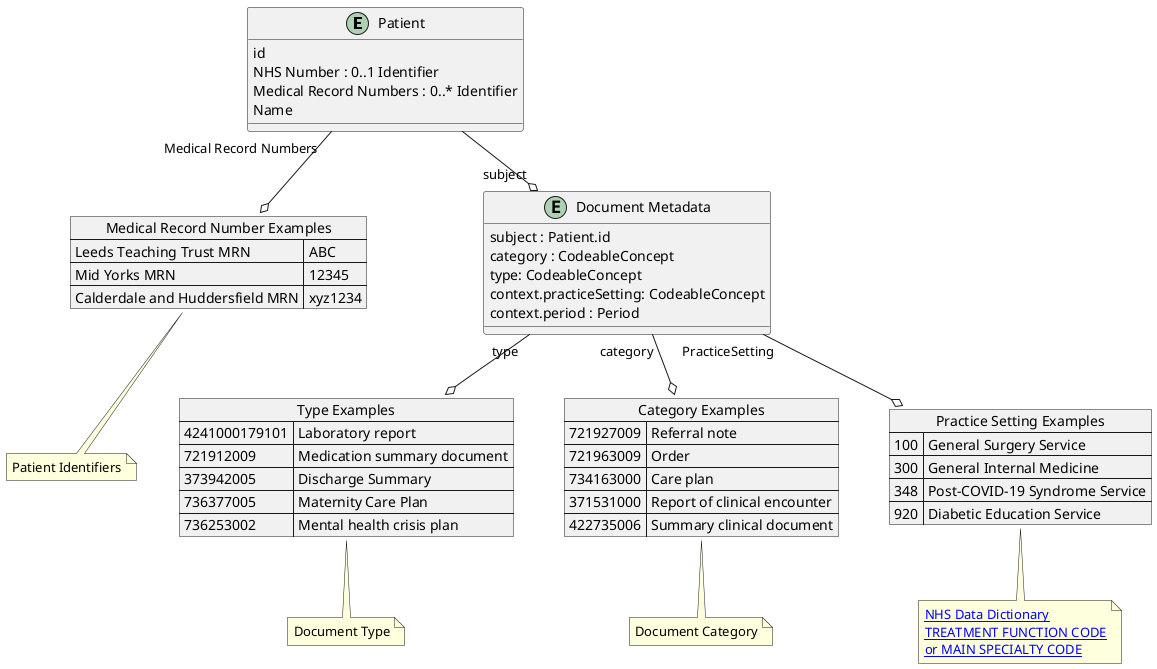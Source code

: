 @startuml

entity "Patient" as pat {
  id
  NHS Number : 0..1 Identifier
  Medical Record Numbers : 0..* Identifier
  Name
}

entity "Document Metadata" as document {
  subject : Patient.id
  category : CodeableConcept
  type: CodeableConcept
  context.practiceSetting: CodeableConcept
  context.period : Period
}

json "Practice Setting Examples" as PracticeSetting {
   "100":"General Surgery Service",
   "300":"General Internal Medicine",
   "348": "Post-COVID-19 Syndrome Service",
   "920":"Diabetic Education Service"
}
note as N4
[[https://www.datadictionary.nhs.uk/attributes/treatment_function_code.html NHS Data Dictionary\nTREATMENT FUNCTION CODE]]
[[https://www.datadictionary.nhs.uk/attributes/main_specialty_code.html or MAIN SPECIALTY CODE]]
end note
N4 .u. PracticeSetting

json "Medical Record Number Examples" as MedicalRecordNumbers {
   "Leeds Teaching Trust MRN":"ABC",
   "Mid Yorks MRN":"12345",
   "Calderdale and Huddersfield MRN":"xyz1234"
}
note as N2
Patient Identifiers
end note
N2 .u. MedicalRecordNumbers

json "Category Examples" as Category {
  "721927009":"Referral note",
  "721963009":"Order",
  "734163000":"Care plan",
  "371531000":"Report of clinical encounter",
  "422735006":"Summary clinical document"
}
note as N1
Document Category
end note
N1 .u. Category

json "Type Examples" as Type {
  "4241000179101":"Laboratory report",
  "721912009":"Medication summary document",
  "373942005":"Discharge Summary",
  "736377005":"Maternity Care Plan",
  "736253002":"Mental health crisis plan"
}
note as N3
Document Type
end note
N3 .u. Type

pat  --o "subject" document
pat "Medical Record Numbers" --o MedicalRecordNumbers
document "PracticeSetting" --o PracticeSetting
document "category" --o Category
document "type" --o Type

@enduml
